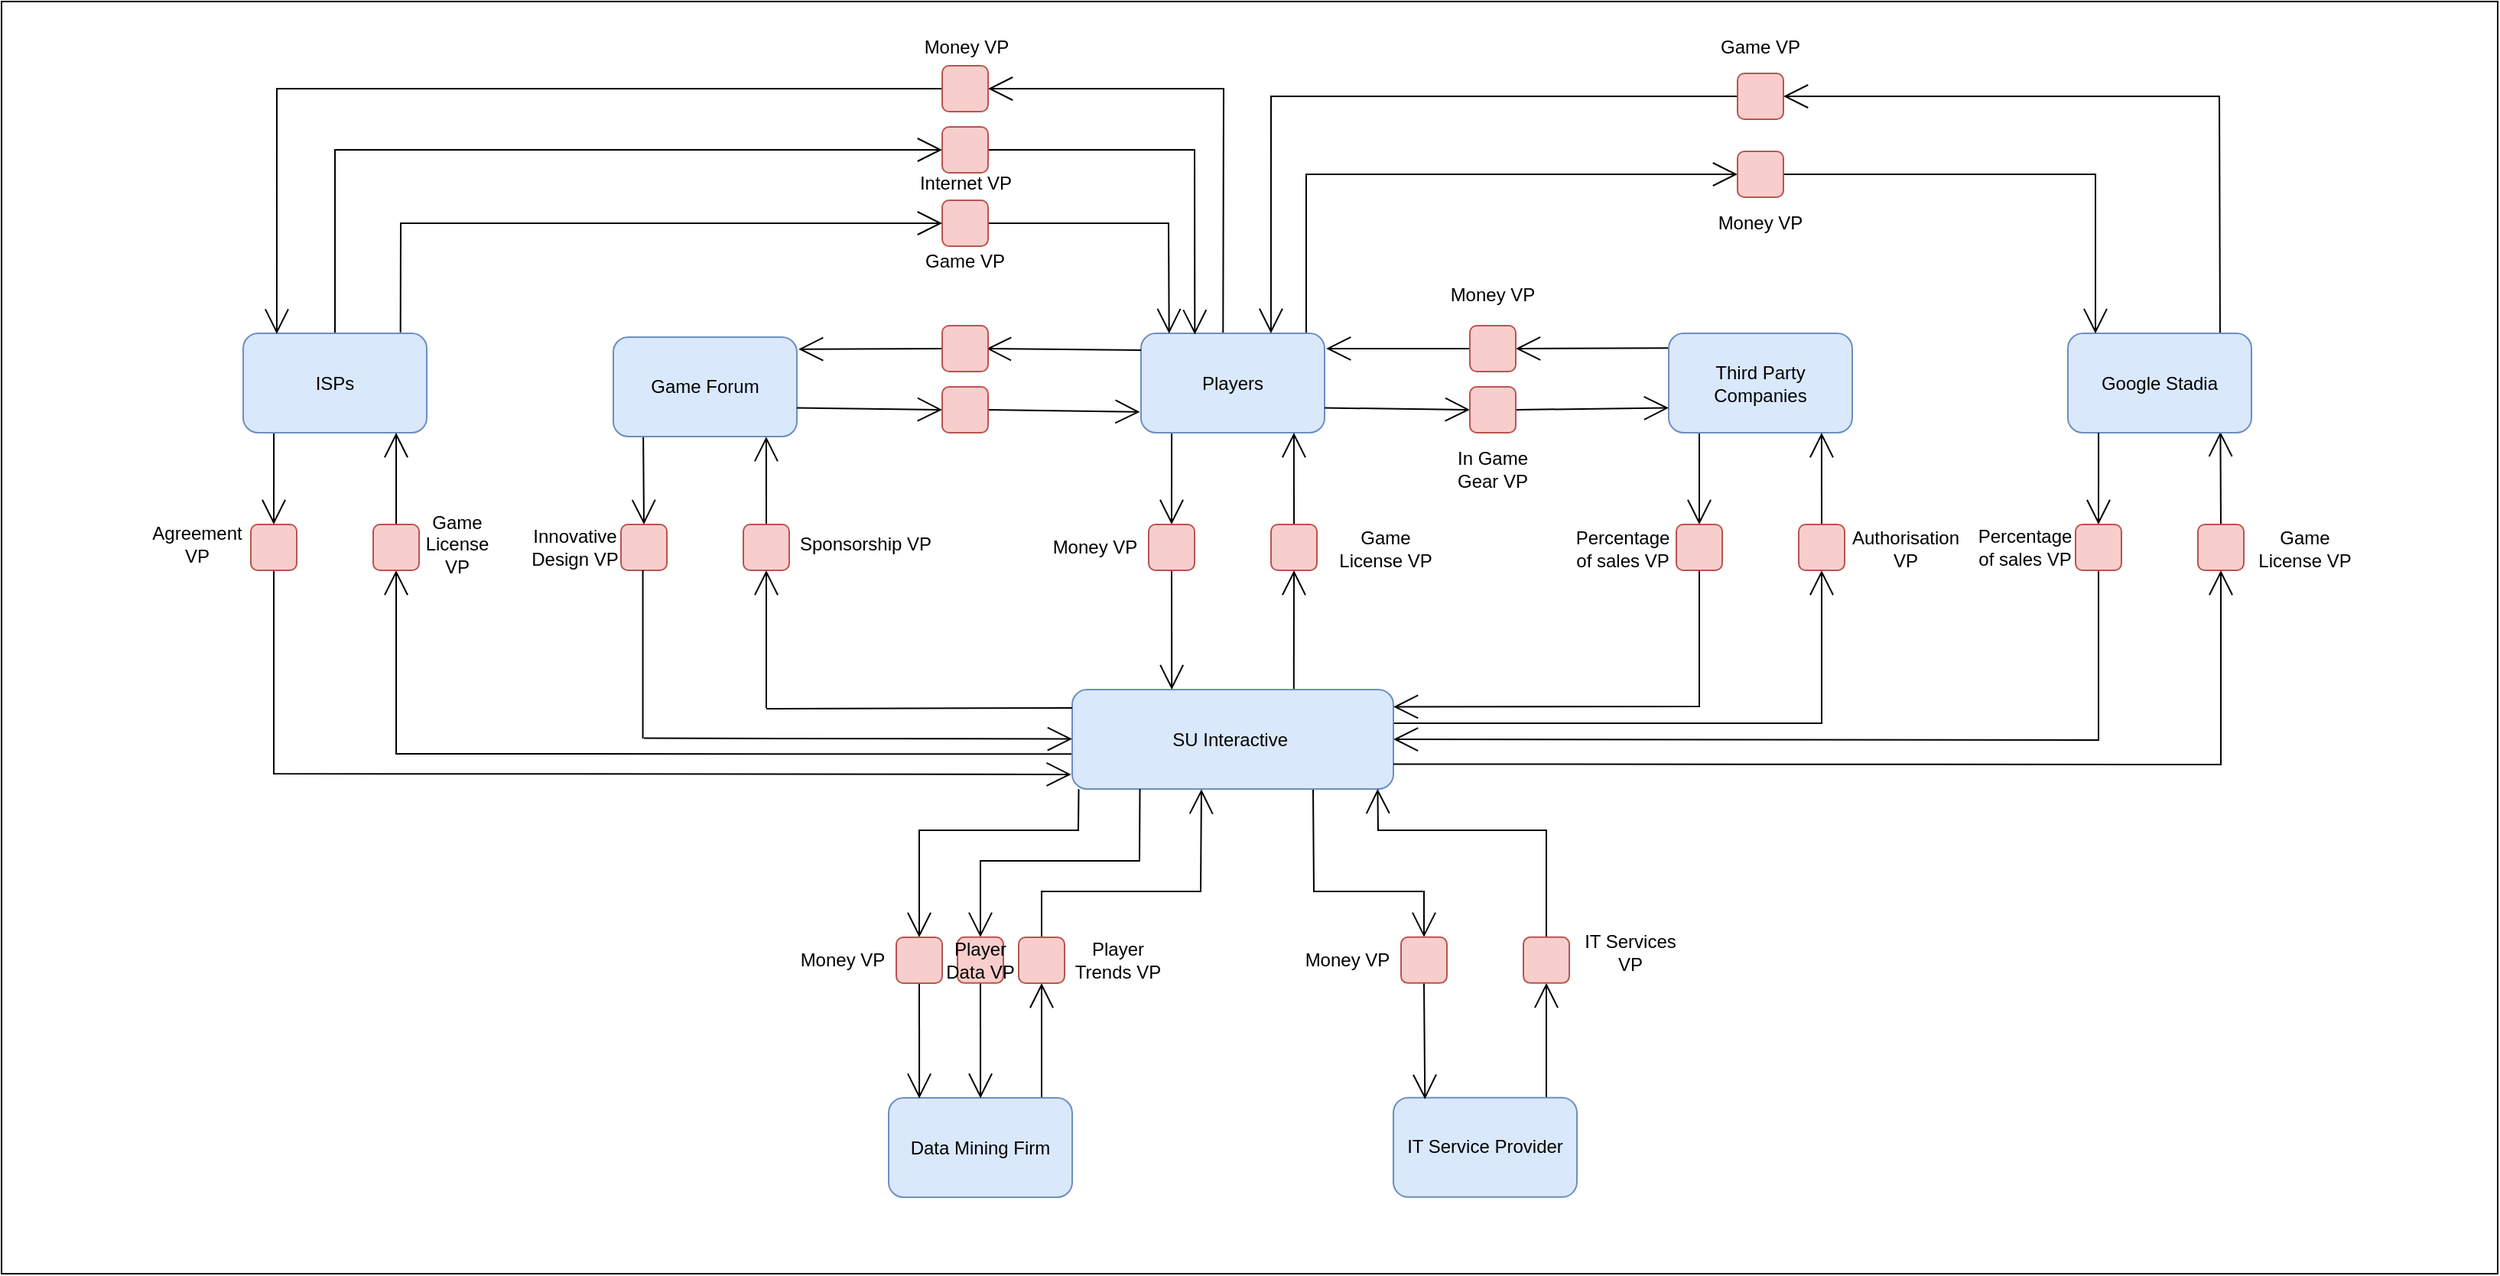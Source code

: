<mxfile version="15.3.5" type="github">
  <diagram id="YZgY8PRbevDKH5y3TZCo" name="Page-1">
    <mxGraphModel dx="3224" dy="1101" grid="1" gridSize="10" guides="1" tooltips="1" connect="1" arrows="1" fold="1" page="1" pageScale="1" pageWidth="850" pageHeight="1100" math="0" shadow="0">
      <root>
        <mxCell id="0" />
        <mxCell id="1" parent="0" />
        <mxCell id="_d9_GQ4u8QB0am2_EuMo-137" value="" style="rounded=0;whiteSpace=wrap;html=1;hachureGap=4;pointerEvents=0;" vertex="1" parent="1">
          <mxGeometry x="-380" y="48" width="1632" height="832" as="geometry" />
        </mxCell>
        <mxCell id="_d9_GQ4u8QB0am2_EuMo-89" style="edgeStyle=none;rounded=0;jumpSize=1;orthogonalLoop=1;jettySize=auto;html=1;entryX=0.5;entryY=1;entryDx=0;entryDy=0;endArrow=open;startSize=14;endSize=14;sourcePerimeterSpacing=8;targetPerimeterSpacing=8;" edge="1" parent="1" target="WiA4mhiuNk-QAXQjQzbL-15">
          <mxGeometry relative="1" as="geometry">
            <mxPoint x="630" y="764.93" as="sourcePoint" />
          </mxGeometry>
        </mxCell>
        <mxCell id="WiA4mhiuNk-QAXQjQzbL-6" value="IT Service Provider" style="rounded=1;whiteSpace=wrap;html=1;hachureGap=4;pointerEvents=0;fillColor=#dae8fc;strokeColor=#6c8ebf;" parent="1" vertex="1">
          <mxGeometry x="530" y="764.93" width="120" height="65" as="geometry" />
        </mxCell>
        <mxCell id="WiA4mhiuNk-QAXQjQzbL-7" style="edgeStyle=none;curved=1;rounded=0;orthogonalLoop=1;jettySize=auto;html=1;endArrow=open;startSize=14;endSize=14;sourcePerimeterSpacing=8;targetPerimeterSpacing=8;exitX=0.69;exitY=0;exitDx=0;exitDy=0;exitPerimeter=0;entryX=0.5;entryY=1;entryDx=0;entryDy=0;" parent="1" source="WiA4mhiuNk-QAXQjQzbL-1" target="WiA4mhiuNk-QAXQjQzbL-8" edge="1">
          <mxGeometry relative="1" as="geometry">
            <mxPoint x="440" y="470" as="targetPoint" />
            <mxPoint x="480" y="492" as="sourcePoint" />
            <Array as="points" />
          </mxGeometry>
        </mxCell>
        <mxCell id="_d9_GQ4u8QB0am2_EuMo-30" value="" style="edgeStyle=none;rounded=0;jumpSize=1;orthogonalLoop=1;jettySize=auto;html=1;endArrow=open;startSize=14;endSize=14;sourcePerimeterSpacing=8;targetPerimeterSpacing=8;exitX=0.306;exitY=1.001;exitDx=0;exitDy=0;exitPerimeter=0;entryX=0.5;entryY=0;entryDx=0;entryDy=0;" edge="1" parent="1" target="WiA4mhiuNk-QAXQjQzbL-18">
          <mxGeometry relative="1" as="geometry">
            <mxPoint x="324.26" y="563.065" as="sourcePoint" />
            <Array as="points">
              <mxPoint x="324" y="590" />
              <mxPoint x="220" y="590" />
            </Array>
          </mxGeometry>
        </mxCell>
        <mxCell id="_d9_GQ4u8QB0am2_EuMo-84" style="edgeStyle=none;rounded=0;jumpSize=1;orthogonalLoop=1;jettySize=auto;html=1;exitX=1.002;exitY=0.338;exitDx=0;exitDy=0;entryX=0.5;entryY=1;entryDx=0;entryDy=0;endArrow=open;startSize=14;endSize=14;sourcePerimeterSpacing=8;targetPerimeterSpacing=8;exitPerimeter=0;" edge="1" parent="1" source="WiA4mhiuNk-QAXQjQzbL-1" target="LYS-56mlYmuFWo8kIEcu-3">
          <mxGeometry relative="1" as="geometry">
            <Array as="points">
              <mxPoint x="810" y="520" />
            </Array>
          </mxGeometry>
        </mxCell>
        <mxCell id="_d9_GQ4u8QB0am2_EuMo-101" style="edgeStyle=none;rounded=0;jumpSize=1;orthogonalLoop=1;jettySize=auto;html=1;exitX=-0.002;exitY=0.648;exitDx=0;exitDy=0;entryX=0.5;entryY=1;entryDx=0;entryDy=0;endArrow=open;startSize=14;endSize=14;sourcePerimeterSpacing=8;targetPerimeterSpacing=8;exitPerimeter=0;" edge="1" parent="1" source="WiA4mhiuNk-QAXQjQzbL-1" target="LYS-56mlYmuFWo8kIEcu-1">
          <mxGeometry relative="1" as="geometry">
            <Array as="points">
              <mxPoint x="-122" y="540" />
            </Array>
          </mxGeometry>
        </mxCell>
        <mxCell id="_d9_GQ4u8QB0am2_EuMo-110" style="edgeStyle=none;rounded=0;jumpSize=1;orthogonalLoop=1;jettySize=auto;html=1;exitX=0.75;exitY=1;exitDx=0;exitDy=0;entryX=0.5;entryY=0;entryDx=0;entryDy=0;endArrow=open;startSize=14;endSize=14;sourcePerimeterSpacing=8;targetPerimeterSpacing=8;" edge="1" parent="1" source="WiA4mhiuNk-QAXQjQzbL-1" target="WiA4mhiuNk-QAXQjQzbL-16">
          <mxGeometry relative="1" as="geometry">
            <Array as="points">
              <mxPoint x="478" y="630" />
              <mxPoint x="550" y="630" />
            </Array>
          </mxGeometry>
        </mxCell>
        <mxCell id="_d9_GQ4u8QB0am2_EuMo-116" style="edgeStyle=none;rounded=0;jumpSize=1;orthogonalLoop=1;jettySize=auto;html=1;exitX=0.5;exitY=1;exitDx=0;exitDy=0;entryX=1;entryY=0.5;entryDx=0;entryDy=0;endArrow=open;startSize=14;endSize=14;sourcePerimeterSpacing=8;targetPerimeterSpacing=8;" edge="1" parent="1" source="_d9_GQ4u8QB0am2_EuMo-113" target="WiA4mhiuNk-QAXQjQzbL-1">
          <mxGeometry relative="1" as="geometry">
            <Array as="points">
              <mxPoint x="991" y="531" />
            </Array>
          </mxGeometry>
        </mxCell>
        <mxCell id="WiA4mhiuNk-QAXQjQzbL-1" value="SU Interactive&amp;nbsp;" style="rounded=1;whiteSpace=wrap;html=1;hachureGap=4;pointerEvents=0;fillColor=#dae8fc;strokeColor=#6c8ebf;" parent="1" vertex="1">
          <mxGeometry x="320" y="498" width="210" height="65" as="geometry" />
        </mxCell>
        <mxCell id="WiA4mhiuNk-QAXQjQzbL-13" value="" style="edgeStyle=none;curved=1;rounded=0;orthogonalLoop=1;jettySize=auto;html=1;endArrow=open;startSize=14;endSize=14;sourcePerimeterSpacing=8;targetPerimeterSpacing=8;entryX=0.5;entryY=0;entryDx=0;entryDy=0;exitX=0.167;exitY=1;exitDx=0;exitDy=0;exitPerimeter=0;" parent="1" source="WiA4mhiuNk-QAXQjQzbL-2" target="WiA4mhiuNk-QAXQjQzbL-9" edge="1">
          <mxGeometry relative="1" as="geometry" />
        </mxCell>
        <mxCell id="_d9_GQ4u8QB0am2_EuMo-69" style="edgeStyle=none;rounded=0;jumpSize=1;orthogonalLoop=1;jettySize=auto;html=1;exitX=0.447;exitY=0;exitDx=0;exitDy=0;entryX=1;entryY=0.5;entryDx=0;entryDy=0;endArrow=open;startSize=14;endSize=14;sourcePerimeterSpacing=8;targetPerimeterSpacing=8;exitPerimeter=0;" edge="1" parent="1" source="WiA4mhiuNk-QAXQjQzbL-2" target="_d9_GQ4u8QB0am2_EuMo-62">
          <mxGeometry relative="1" as="geometry">
            <Array as="points">
              <mxPoint x="419" y="105" />
            </Array>
          </mxGeometry>
        </mxCell>
        <mxCell id="_d9_GQ4u8QB0am2_EuMo-78" style="edgeStyle=none;rounded=0;jumpSize=1;orthogonalLoop=1;jettySize=auto;html=1;exitX=0;exitY=0.5;exitDx=0;exitDy=0;entryX=1.009;entryY=0.153;entryDx=0;entryDy=0;endArrow=open;startSize=14;endSize=14;sourcePerimeterSpacing=8;targetPerimeterSpacing=8;entryPerimeter=0;" edge="1" parent="1" source="_d9_GQ4u8QB0am2_EuMo-16" target="WiA4mhiuNk-QAXQjQzbL-2">
          <mxGeometry relative="1" as="geometry" />
        </mxCell>
        <mxCell id="_d9_GQ4u8QB0am2_EuMo-124" style="edgeStyle=none;rounded=0;jumpSize=1;orthogonalLoop=1;jettySize=auto;html=1;exitX=0.9;exitY=0;exitDx=0;exitDy=0;entryX=0;entryY=0.5;entryDx=0;entryDy=0;endArrow=open;startSize=14;endSize=14;sourcePerimeterSpacing=8;targetPerimeterSpacing=8;exitPerimeter=0;" edge="1" parent="1" source="WiA4mhiuNk-QAXQjQzbL-2" target="_d9_GQ4u8QB0am2_EuMo-118">
          <mxGeometry relative="1" as="geometry">
            <Array as="points">
              <mxPoint x="473" y="161" />
            </Array>
          </mxGeometry>
        </mxCell>
        <mxCell id="WiA4mhiuNk-QAXQjQzbL-2" value="Players" style="rounded=1;whiteSpace=wrap;html=1;hachureGap=4;pointerEvents=0;fillColor=#dae8fc;strokeColor=#6c8ebf;" parent="1" vertex="1">
          <mxGeometry x="365" y="265" width="120" height="65" as="geometry" />
        </mxCell>
        <mxCell id="_d9_GQ4u8QB0am2_EuMo-56" value="" style="edgeStyle=none;rounded=0;jumpSize=1;orthogonalLoop=1;jettySize=auto;html=1;endArrow=open;startSize=14;endSize=14;sourcePerimeterSpacing=8;targetPerimeterSpacing=8;exitX=0.167;exitY=0.997;exitDx=0;exitDy=0;entryX=0.5;entryY=0;entryDx=0;entryDy=0;exitPerimeter=0;" edge="1" parent="1" source="WiA4mhiuNk-QAXQjQzbL-3" target="LYS-56mlYmuFWo8kIEcu-2">
          <mxGeometry relative="1" as="geometry" />
        </mxCell>
        <mxCell id="_d9_GQ4u8QB0am2_EuMo-64" style="edgeStyle=none;rounded=0;jumpSize=1;orthogonalLoop=1;jettySize=auto;html=1;exitX=0.5;exitY=0;exitDx=0;exitDy=0;entryX=0;entryY=0.5;entryDx=0;entryDy=0;endArrow=open;startSize=14;endSize=14;sourcePerimeterSpacing=8;targetPerimeterSpacing=8;" edge="1" parent="1" source="WiA4mhiuNk-QAXQjQzbL-3" target="_d9_GQ4u8QB0am2_EuMo-61">
          <mxGeometry relative="1" as="geometry">
            <Array as="points">
              <mxPoint x="-162" y="145" />
            </Array>
          </mxGeometry>
        </mxCell>
        <mxCell id="WiA4mhiuNk-QAXQjQzbL-3" value="ISPs" style="rounded=1;whiteSpace=wrap;html=1;hachureGap=4;pointerEvents=0;fillColor=#dae8fc;strokeColor=#6c8ebf;" parent="1" vertex="1">
          <mxGeometry x="-222" y="265" width="120" height="65" as="geometry" />
        </mxCell>
        <mxCell id="_d9_GQ4u8QB0am2_EuMo-81" style="edgeStyle=none;rounded=0;jumpSize=1;orthogonalLoop=1;jettySize=auto;html=1;exitX=0.014;exitY=0.149;exitDx=0;exitDy=0;entryX=1;entryY=0.5;entryDx=0;entryDy=0;endArrow=open;startSize=14;endSize=14;sourcePerimeterSpacing=8;targetPerimeterSpacing=8;exitPerimeter=0;" edge="1" parent="1" source="WiA4mhiuNk-QAXQjQzbL-4" target="_d9_GQ4u8QB0am2_EuMo-16">
          <mxGeometry relative="1" as="geometry" />
        </mxCell>
        <mxCell id="_d9_GQ4u8QB0am2_EuMo-82" style="edgeStyle=none;rounded=0;jumpSize=1;orthogonalLoop=1;jettySize=auto;html=1;entryX=0.5;entryY=0;entryDx=0;entryDy=0;endArrow=open;startSize=14;endSize=14;sourcePerimeterSpacing=8;targetPerimeterSpacing=8;" edge="1" parent="1" target="LYS-56mlYmuFWo8kIEcu-4">
          <mxGeometry relative="1" as="geometry">
            <mxPoint x="730" y="330" as="sourcePoint" />
          </mxGeometry>
        </mxCell>
        <mxCell id="WiA4mhiuNk-QAXQjQzbL-4" value="Third Party Companies" style="rounded=1;whiteSpace=wrap;html=1;hachureGap=4;pointerEvents=0;fillColor=#dae8fc;strokeColor=#6c8ebf;" parent="1" vertex="1">
          <mxGeometry x="710" y="265" width="120" height="65" as="geometry" />
        </mxCell>
        <mxCell id="_d9_GQ4u8QB0am2_EuMo-31" value="" style="edgeStyle=none;rounded=0;jumpSize=1;orthogonalLoop=1;jettySize=auto;html=1;endArrow=open;startSize=14;endSize=14;sourcePerimeterSpacing=8;targetPerimeterSpacing=8;entryX=0.5;entryY=1;entryDx=0;entryDy=0;" edge="1" parent="1" target="WiA4mhiuNk-QAXQjQzbL-17">
          <mxGeometry relative="1" as="geometry">
            <mxPoint x="300" y="765" as="sourcePoint" />
          </mxGeometry>
        </mxCell>
        <mxCell id="WiA4mhiuNk-QAXQjQzbL-5" value="Data Mining Firm" style="rounded=1;whiteSpace=wrap;html=1;hachureGap=4;pointerEvents=0;fillColor=#dae8fc;strokeColor=#6c8ebf;" parent="1" vertex="1">
          <mxGeometry x="200" y="765" width="120" height="65" as="geometry" />
        </mxCell>
        <mxCell id="WiA4mhiuNk-QAXQjQzbL-12" value="" style="edgeStyle=none;curved=1;rounded=0;orthogonalLoop=1;jettySize=auto;html=1;endArrow=open;startSize=14;endSize=14;sourcePerimeterSpacing=8;targetPerimeterSpacing=8;exitX=0.5;exitY=0;exitDx=0;exitDy=0;entryX=0.833;entryY=1;entryDx=0;entryDy=0;entryPerimeter=0;" parent="1" source="WiA4mhiuNk-QAXQjQzbL-8" target="WiA4mhiuNk-QAXQjQzbL-2" edge="1">
          <mxGeometry relative="1" as="geometry">
            <mxPoint x="490" y="370" as="targetPoint" />
          </mxGeometry>
        </mxCell>
        <mxCell id="WiA4mhiuNk-QAXQjQzbL-8" value="" style="rounded=1;whiteSpace=wrap;html=1;hachureGap=4;pointerEvents=0;fillColor=#f8cecc;strokeColor=#b85450;" parent="1" vertex="1">
          <mxGeometry x="450" y="390" width="30" height="30" as="geometry" />
        </mxCell>
        <mxCell id="WiA4mhiuNk-QAXQjQzbL-14" value="" style="edgeStyle=none;curved=1;rounded=0;orthogonalLoop=1;jettySize=auto;html=1;endArrow=open;startSize=14;endSize=14;sourcePerimeterSpacing=8;targetPerimeterSpacing=8;exitX=0.5;exitY=1;exitDx=0;exitDy=0;entryX=0.31;entryY=0;entryDx=0;entryDy=0;entryPerimeter=0;" parent="1" source="WiA4mhiuNk-QAXQjQzbL-9" target="WiA4mhiuNk-QAXQjQzbL-1" edge="1">
          <mxGeometry relative="1" as="geometry" />
        </mxCell>
        <mxCell id="WiA4mhiuNk-QAXQjQzbL-9" value="" style="rounded=1;whiteSpace=wrap;html=1;hachureGap=4;pointerEvents=0;fillColor=#f8cecc;strokeColor=#b85450;" parent="1" vertex="1">
          <mxGeometry x="370" y="390" width="30" height="30" as="geometry" />
        </mxCell>
        <mxCell id="_d9_GQ4u8QB0am2_EuMo-111" style="edgeStyle=none;rounded=0;jumpSize=1;orthogonalLoop=1;jettySize=auto;html=1;exitX=0.5;exitY=0;exitDx=0;exitDy=0;endArrow=open;startSize=14;endSize=14;sourcePerimeterSpacing=8;targetPerimeterSpacing=8;entryX=0.951;entryY=0.998;entryDx=0;entryDy=0;entryPerimeter=0;" edge="1" parent="1" source="WiA4mhiuNk-QAXQjQzbL-15" target="WiA4mhiuNk-QAXQjQzbL-1">
          <mxGeometry relative="1" as="geometry">
            <mxPoint x="520" y="560" as="targetPoint" />
            <Array as="points">
              <mxPoint x="630" y="590" />
              <mxPoint x="520" y="590" />
            </Array>
          </mxGeometry>
        </mxCell>
        <mxCell id="WiA4mhiuNk-QAXQjQzbL-15" value="" style="rounded=1;whiteSpace=wrap;html=1;hachureGap=4;pointerEvents=0;fillColor=#f8cecc;strokeColor=#b85450;" parent="1" vertex="1">
          <mxGeometry x="615" y="659.93" width="30" height="30" as="geometry" />
        </mxCell>
        <mxCell id="_d9_GQ4u8QB0am2_EuMo-88" style="edgeStyle=none;rounded=0;jumpSize=1;orthogonalLoop=1;jettySize=auto;html=1;exitX=0.5;exitY=1;exitDx=0;exitDy=0;entryX=0.172;entryY=0.015;entryDx=0;entryDy=0;entryPerimeter=0;endArrow=open;startSize=14;endSize=14;sourcePerimeterSpacing=8;targetPerimeterSpacing=8;" edge="1" parent="1" source="WiA4mhiuNk-QAXQjQzbL-16" target="WiA4mhiuNk-QAXQjQzbL-6">
          <mxGeometry relative="1" as="geometry" />
        </mxCell>
        <mxCell id="WiA4mhiuNk-QAXQjQzbL-16" value="" style="rounded=1;whiteSpace=wrap;html=1;hachureGap=4;pointerEvents=0;fillColor=#f8cecc;strokeColor=#b85450;" parent="1" vertex="1">
          <mxGeometry x="535" y="659.93" width="30" height="30" as="geometry" />
        </mxCell>
        <mxCell id="_d9_GQ4u8QB0am2_EuMo-32" value="" style="edgeStyle=none;rounded=0;jumpSize=1;orthogonalLoop=1;jettySize=auto;html=1;endArrow=open;startSize=14;endSize=14;sourcePerimeterSpacing=8;targetPerimeterSpacing=8;exitX=0.5;exitY=0;exitDx=0;exitDy=0;entryX=0.688;entryY=1.002;entryDx=0;entryDy=0;entryPerimeter=0;" edge="1" parent="1" source="WiA4mhiuNk-QAXQjQzbL-17">
          <mxGeometry relative="1" as="geometry">
            <mxPoint x="404.48" y="563.13" as="targetPoint" />
            <Array as="points">
              <mxPoint x="300" y="630" />
              <mxPoint x="404" y="630" />
            </Array>
          </mxGeometry>
        </mxCell>
        <mxCell id="WiA4mhiuNk-QAXQjQzbL-17" value="" style="rounded=1;whiteSpace=wrap;html=1;hachureGap=4;pointerEvents=0;fillColor=#f8cecc;strokeColor=#b85450;" parent="1" vertex="1">
          <mxGeometry x="285" y="660" width="30" height="30" as="geometry" />
        </mxCell>
        <mxCell id="_d9_GQ4u8QB0am2_EuMo-29" value="" style="edgeStyle=none;rounded=0;jumpSize=1;orthogonalLoop=1;jettySize=auto;html=1;endArrow=open;startSize=14;endSize=14;sourcePerimeterSpacing=8;targetPerimeterSpacing=8;exitX=0.5;exitY=1;exitDx=0;exitDy=0;entryX=0.167;entryY=0.005;entryDx=0;entryDy=0;entryPerimeter=0;" edge="1" parent="1" source="WiA4mhiuNk-QAXQjQzbL-18" target="WiA4mhiuNk-QAXQjQzbL-5">
          <mxGeometry relative="1" as="geometry">
            <mxPoint x="220" y="760" as="targetPoint" />
          </mxGeometry>
        </mxCell>
        <mxCell id="WiA4mhiuNk-QAXQjQzbL-18" value="" style="rounded=1;whiteSpace=wrap;html=1;hachureGap=4;pointerEvents=0;fillColor=#f8cecc;strokeColor=#b85450;" parent="1" vertex="1">
          <mxGeometry x="205" y="660" width="30" height="30" as="geometry" />
        </mxCell>
        <mxCell id="_d9_GQ4u8QB0am2_EuMo-55" value="" style="edgeStyle=none;rounded=0;jumpSize=1;orthogonalLoop=1;jettySize=auto;html=1;endArrow=open;startSize=14;endSize=14;sourcePerimeterSpacing=8;targetPerimeterSpacing=8;exitX=0.5;exitY=0;exitDx=0;exitDy=0;" edge="1" parent="1" source="LYS-56mlYmuFWo8kIEcu-1">
          <mxGeometry relative="1" as="geometry">
            <mxPoint x="-122" y="330" as="targetPoint" />
          </mxGeometry>
        </mxCell>
        <mxCell id="LYS-56mlYmuFWo8kIEcu-1" value="" style="rounded=1;whiteSpace=wrap;html=1;hachureGap=4;pointerEvents=0;fillColor=#f8cecc;strokeColor=#b85450;" parent="1" vertex="1">
          <mxGeometry x="-137" y="390" width="30" height="30" as="geometry" />
        </mxCell>
        <mxCell id="_d9_GQ4u8QB0am2_EuMo-102" style="edgeStyle=none;rounded=0;jumpSize=1;orthogonalLoop=1;jettySize=auto;html=1;exitX=0.5;exitY=1;exitDx=0;exitDy=0;entryX=-0.003;entryY=0.853;entryDx=0;entryDy=0;endArrow=open;startSize=14;endSize=14;sourcePerimeterSpacing=8;targetPerimeterSpacing=8;entryPerimeter=0;" edge="1" parent="1" source="LYS-56mlYmuFWo8kIEcu-2" target="WiA4mhiuNk-QAXQjQzbL-1">
          <mxGeometry relative="1" as="geometry">
            <Array as="points">
              <mxPoint x="-202" y="553" />
            </Array>
          </mxGeometry>
        </mxCell>
        <mxCell id="LYS-56mlYmuFWo8kIEcu-2" value="" style="rounded=1;whiteSpace=wrap;html=1;hachureGap=4;pointerEvents=0;fillColor=#f8cecc;strokeColor=#b85450;" parent="1" vertex="1">
          <mxGeometry x="-217" y="390" width="30" height="30" as="geometry" />
        </mxCell>
        <mxCell id="_d9_GQ4u8QB0am2_EuMo-85" style="edgeStyle=none;rounded=0;jumpSize=1;orthogonalLoop=1;jettySize=auto;html=1;exitX=0.5;exitY=0;exitDx=0;exitDy=0;entryX=0.833;entryY=1;entryDx=0;entryDy=0;entryPerimeter=0;endArrow=open;startSize=14;endSize=14;sourcePerimeterSpacing=8;targetPerimeterSpacing=8;" edge="1" parent="1" source="LYS-56mlYmuFWo8kIEcu-3" target="WiA4mhiuNk-QAXQjQzbL-4">
          <mxGeometry relative="1" as="geometry" />
        </mxCell>
        <mxCell id="LYS-56mlYmuFWo8kIEcu-3" value="" style="rounded=1;whiteSpace=wrap;html=1;hachureGap=4;pointerEvents=0;fillColor=#f8cecc;strokeColor=#b85450;" parent="1" vertex="1">
          <mxGeometry x="795" y="390" width="30" height="30" as="geometry" />
        </mxCell>
        <mxCell id="_d9_GQ4u8QB0am2_EuMo-83" style="edgeStyle=none;rounded=0;jumpSize=1;orthogonalLoop=1;jettySize=auto;html=1;exitX=0.5;exitY=1;exitDx=0;exitDy=0;entryX=1;entryY=0.25;entryDx=0;entryDy=0;endArrow=open;startSize=14;endSize=14;sourcePerimeterSpacing=8;targetPerimeterSpacing=8;" edge="1" parent="1">
          <mxGeometry relative="1" as="geometry">
            <mxPoint x="730" y="415" as="sourcePoint" />
            <mxPoint x="530" y="509.25" as="targetPoint" />
            <Array as="points">
              <mxPoint x="730" y="509" />
            </Array>
          </mxGeometry>
        </mxCell>
        <mxCell id="LYS-56mlYmuFWo8kIEcu-4" value="" style="rounded=1;whiteSpace=wrap;html=1;hachureGap=4;pointerEvents=0;fillColor=#f8cecc;strokeColor=#b85450;" parent="1" vertex="1">
          <mxGeometry x="715" y="390" width="30" height="30" as="geometry" />
        </mxCell>
        <mxCell id="_d9_GQ4u8QB0am2_EuMo-39" value="" style="edgeStyle=none;rounded=0;jumpSize=1;orthogonalLoop=1;jettySize=auto;html=1;endArrow=open;startSize=14;endSize=14;sourcePerimeterSpacing=8;targetPerimeterSpacing=8;entryX=0.5;entryY=0;entryDx=0;entryDy=0;exitX=0.163;exitY=0.991;exitDx=0;exitDy=0;exitPerimeter=0;" edge="1" parent="1" source="LYS-56mlYmuFWo8kIEcu-24" target="LYS-56mlYmuFWo8kIEcu-26">
          <mxGeometry relative="1" as="geometry" />
        </mxCell>
        <mxCell id="LYS-56mlYmuFWo8kIEcu-24" value="Game Forum" style="rounded=1;whiteSpace=wrap;html=1;hachureGap=4;pointerEvents=0;fillColor=#dae8fc;strokeColor=#6c8ebf;" parent="1" vertex="1">
          <mxGeometry x="20" y="267.5" width="120" height="65" as="geometry" />
        </mxCell>
        <mxCell id="_d9_GQ4u8QB0am2_EuMo-40" value="" style="edgeStyle=none;rounded=0;jumpSize=1;orthogonalLoop=1;jettySize=auto;html=1;endArrow=open;startSize=14;endSize=14;sourcePerimeterSpacing=8;targetPerimeterSpacing=8;exitX=0.5;exitY=0;exitDx=0;exitDy=0;entryX=0.833;entryY=1.001;entryDx=0;entryDy=0;entryPerimeter=0;" edge="1" parent="1" source="LYS-56mlYmuFWo8kIEcu-25" target="LYS-56mlYmuFWo8kIEcu-24">
          <mxGeometry relative="1" as="geometry" />
        </mxCell>
        <mxCell id="LYS-56mlYmuFWo8kIEcu-25" value="" style="rounded=1;whiteSpace=wrap;html=1;hachureGap=4;pointerEvents=0;fillColor=#f8cecc;strokeColor=#b85450;" parent="1" vertex="1">
          <mxGeometry x="105" y="390" width="30" height="30" as="geometry" />
        </mxCell>
        <mxCell id="LYS-56mlYmuFWo8kIEcu-26" value="" style="rounded=1;whiteSpace=wrap;html=1;hachureGap=4;pointerEvents=0;fillColor=#f8cecc;strokeColor=#b85450;" parent="1" vertex="1">
          <mxGeometry x="25" y="390" width="30" height="30" as="geometry" />
        </mxCell>
        <mxCell id="_d9_GQ4u8QB0am2_EuMo-79" style="edgeStyle=none;rounded=0;jumpSize=1;orthogonalLoop=1;jettySize=auto;html=1;exitX=1;exitY=0.75;exitDx=0;exitDy=0;entryX=0;entryY=0.5;entryDx=0;entryDy=0;endArrow=open;startSize=14;endSize=14;sourcePerimeterSpacing=8;targetPerimeterSpacing=8;" edge="1" parent="1" source="WiA4mhiuNk-QAXQjQzbL-2" target="_d9_GQ4u8QB0am2_EuMo-15">
          <mxGeometry relative="1" as="geometry" />
        </mxCell>
        <mxCell id="_d9_GQ4u8QB0am2_EuMo-80" style="edgeStyle=none;rounded=0;jumpSize=1;orthogonalLoop=1;jettySize=auto;html=1;exitX=1;exitY=0.5;exitDx=0;exitDy=0;entryX=0;entryY=0.75;entryDx=0;entryDy=0;endArrow=open;startSize=14;endSize=14;sourcePerimeterSpacing=8;targetPerimeterSpacing=8;" edge="1" parent="1" source="_d9_GQ4u8QB0am2_EuMo-15" target="WiA4mhiuNk-QAXQjQzbL-4">
          <mxGeometry relative="1" as="geometry" />
        </mxCell>
        <mxCell id="_d9_GQ4u8QB0am2_EuMo-15" value="" style="rounded=1;whiteSpace=wrap;html=1;hachureGap=4;pointerEvents=0;fillColor=#f8cecc;strokeColor=#b85450;" vertex="1" parent="1">
          <mxGeometry x="580" y="300" width="30" height="30" as="geometry" />
        </mxCell>
        <mxCell id="_d9_GQ4u8QB0am2_EuMo-16" value="" style="rounded=1;whiteSpace=wrap;html=1;hachureGap=4;pointerEvents=0;fillColor=#f8cecc;strokeColor=#b85450;" vertex="1" parent="1">
          <mxGeometry x="580" y="260" width="30" height="30" as="geometry" />
        </mxCell>
        <mxCell id="_d9_GQ4u8QB0am2_EuMo-33" value="" style="edgeStyle=none;rounded=0;orthogonalLoop=1;jettySize=auto;html=1;endArrow=open;startSize=14;endSize=14;sourcePerimeterSpacing=8;targetPerimeterSpacing=8;entryX=0;entryY=0.5;entryDx=0;entryDy=0;exitX=0;exitY=0.5;exitDx=0;exitDy=0;" edge="1" parent="1" source="_d9_GQ4u8QB0am2_EuMo-38">
          <mxGeometry relative="1" as="geometry">
            <mxPoint x="141.08" y="275.335" as="targetPoint" />
          </mxGeometry>
        </mxCell>
        <mxCell id="_d9_GQ4u8QB0am2_EuMo-34" value="" style="edgeStyle=none;rounded=0;orthogonalLoop=1;jettySize=auto;html=1;endArrow=open;startSize=14;endSize=14;sourcePerimeterSpacing=8;targetPerimeterSpacing=8;entryX=1;entryY=0.5;entryDx=0;entryDy=0;exitX=1;exitY=0.5;exitDx=0;exitDy=0;" edge="1" parent="1" source="_d9_GQ4u8QB0am2_EuMo-36">
          <mxGeometry relative="1" as="geometry">
            <mxPoint x="364.28" y="316.415" as="targetPoint" />
          </mxGeometry>
        </mxCell>
        <mxCell id="_d9_GQ4u8QB0am2_EuMo-35" value="" style="edgeStyle=none;rounded=0;orthogonalLoop=1;jettySize=auto;html=1;endArrow=open;startSize=14;endSize=14;sourcePerimeterSpacing=8;targetPerimeterSpacing=8;exitX=0;exitY=0.5;exitDx=0;exitDy=0;entryX=0;entryY=0.5;entryDx=0;entryDy=0;" edge="1" parent="1" target="_d9_GQ4u8QB0am2_EuMo-36">
          <mxGeometry relative="1" as="geometry">
            <mxPoint x="140" y="313.75" as="sourcePoint" />
          </mxGeometry>
        </mxCell>
        <mxCell id="_d9_GQ4u8QB0am2_EuMo-36" value="" style="rounded=1;whiteSpace=wrap;html=1;hachureGap=4;pointerEvents=0;fillColor=#f8cecc;strokeColor=#b85450;" vertex="1" parent="1">
          <mxGeometry x="235" y="300" width="30" height="30" as="geometry" />
        </mxCell>
        <mxCell id="_d9_GQ4u8QB0am2_EuMo-37" value="" style="edgeStyle=none;rounded=0;orthogonalLoop=1;jettySize=auto;html=1;endArrow=open;startSize=14;endSize=14;sourcePerimeterSpacing=8;targetPerimeterSpacing=8;exitX=1;exitY=0.5;exitDx=0;exitDy=0;" edge="1" parent="1">
          <mxGeometry relative="1" as="geometry">
            <mxPoint x="365" y="276.0" as="sourcePoint" />
            <mxPoint x="264" y="275" as="targetPoint" />
          </mxGeometry>
        </mxCell>
        <mxCell id="_d9_GQ4u8QB0am2_EuMo-38" value="" style="rounded=1;whiteSpace=wrap;html=1;hachureGap=4;pointerEvents=0;fillColor=#f8cecc;strokeColor=#b85450;" vertex="1" parent="1">
          <mxGeometry x="235" y="260" width="30" height="30" as="geometry" />
        </mxCell>
        <mxCell id="_d9_GQ4u8QB0am2_EuMo-41" value="" style="edgeStyle=none;rounded=0;orthogonalLoop=1;jettySize=auto;html=1;endArrow=open;startSize=14;endSize=14;sourcePerimeterSpacing=8;targetPerimeterSpacing=8;entryX=1;entryY=0.5;entryDx=0;entryDy=0;" edge="1" parent="1">
          <mxGeometry relative="1" as="geometry">
            <mxPoint x="40" y="529.79" as="sourcePoint" />
            <mxPoint x="320" y="530.29" as="targetPoint" />
          </mxGeometry>
        </mxCell>
        <mxCell id="_d9_GQ4u8QB0am2_EuMo-42" value="" style="edgeStyle=none;rounded=0;orthogonalLoop=1;jettySize=auto;html=1;endArrow=open;startSize=14;endSize=14;sourcePerimeterSpacing=8;targetPerimeterSpacing=8;entryX=0.5;entryY=1;entryDx=0;entryDy=0;" edge="1" parent="1">
          <mxGeometry relative="1" as="geometry">
            <mxPoint x="120" y="510.0" as="sourcePoint" />
            <mxPoint x="120" y="420" as="targetPoint" />
          </mxGeometry>
        </mxCell>
        <mxCell id="_d9_GQ4u8QB0am2_EuMo-43" value="" style="endArrow=none;html=1;startSize=14;endSize=14;sourcePerimeterSpacing=8;targetPerimeterSpacing=8;exitX=1;exitY=0.5;exitDx=0;exitDy=0;" edge="1" parent="1">
          <mxGeometry width="50" height="50" relative="1" as="geometry">
            <mxPoint x="320" y="510.0" as="sourcePoint" />
            <mxPoint x="120" y="510.5" as="targetPoint" />
          </mxGeometry>
        </mxCell>
        <mxCell id="_d9_GQ4u8QB0am2_EuMo-44" value="" style="endArrow=none;html=1;startSize=14;endSize=14;sourcePerimeterSpacing=8;targetPerimeterSpacing=8;entryX=0.5;entryY=1;entryDx=0;entryDy=0;" edge="1" parent="1">
          <mxGeometry width="50" height="50" relative="1" as="geometry">
            <mxPoint x="39.29" y="420" as="sourcePoint" />
            <mxPoint x="39.29" y="530" as="targetPoint" />
          </mxGeometry>
        </mxCell>
        <mxCell id="_d9_GQ4u8QB0am2_EuMo-68" style="edgeStyle=none;rounded=0;jumpSize=1;orthogonalLoop=1;jettySize=auto;html=1;exitX=1;exitY=0.5;exitDx=0;exitDy=0;endArrow=open;startSize=14;endSize=14;sourcePerimeterSpacing=8;targetPerimeterSpacing=8;entryX=0.293;entryY=0.012;entryDx=0;entryDy=0;entryPerimeter=0;" edge="1" parent="1" source="_d9_GQ4u8QB0am2_EuMo-61" target="WiA4mhiuNk-QAXQjQzbL-2">
          <mxGeometry relative="1" as="geometry">
            <mxPoint x="390" y="265" as="targetPoint" />
            <Array as="points">
              <mxPoint x="400" y="145" />
            </Array>
          </mxGeometry>
        </mxCell>
        <mxCell id="_d9_GQ4u8QB0am2_EuMo-61" value="" style="rounded=1;whiteSpace=wrap;html=1;hachureGap=4;pointerEvents=0;fillColor=#f8cecc;strokeColor=#b85450;" vertex="1" parent="1">
          <mxGeometry x="235" y="130" width="30" height="30" as="geometry" />
        </mxCell>
        <mxCell id="_d9_GQ4u8QB0am2_EuMo-65" style="edgeStyle=none;rounded=0;jumpSize=1;orthogonalLoop=1;jettySize=auto;html=1;exitX=0;exitY=0.5;exitDx=0;exitDy=0;endArrow=open;startSize=14;endSize=14;sourcePerimeterSpacing=8;targetPerimeterSpacing=8;entryX=0.183;entryY=0.005;entryDx=0;entryDy=0;entryPerimeter=0;" edge="1" parent="1" source="_d9_GQ4u8QB0am2_EuMo-62" target="WiA4mhiuNk-QAXQjQzbL-3">
          <mxGeometry relative="1" as="geometry">
            <mxPoint x="-191" y="260" as="targetPoint" />
            <Array as="points">
              <mxPoint x="-200" y="105" />
            </Array>
          </mxGeometry>
        </mxCell>
        <mxCell id="_d9_GQ4u8QB0am2_EuMo-62" value="" style="rounded=1;whiteSpace=wrap;html=1;hachureGap=4;pointerEvents=0;fillColor=#f8cecc;strokeColor=#b85450;" vertex="1" parent="1">
          <mxGeometry x="235" y="90" width="30" height="30" as="geometry" />
        </mxCell>
        <mxCell id="_d9_GQ4u8QB0am2_EuMo-70" value="Game License VP" style="text;html=1;strokeColor=none;fillColor=none;align=center;verticalAlign=middle;whiteSpace=wrap;rounded=0;hachureGap=4;pointerEvents=0;" vertex="1" parent="1">
          <mxGeometry x="-102" y="392.5" width="40" height="20" as="geometry" />
        </mxCell>
        <mxCell id="_d9_GQ4u8QB0am2_EuMo-71" value="Agreement VP" style="text;html=1;strokeColor=none;fillColor=none;align=center;verticalAlign=middle;whiteSpace=wrap;rounded=0;hachureGap=4;pointerEvents=0;" vertex="1" parent="1">
          <mxGeometry x="-272" y="392.5" width="40" height="20" as="geometry" />
        </mxCell>
        <mxCell id="_d9_GQ4u8QB0am2_EuMo-72" value="Internet VP" style="text;html=1;strokeColor=none;fillColor=none;align=center;verticalAlign=middle;whiteSpace=wrap;rounded=0;hachureGap=4;pointerEvents=0;" vertex="1" parent="1">
          <mxGeometry x="217.5" y="157" width="65" height="20" as="geometry" />
        </mxCell>
        <mxCell id="_d9_GQ4u8QB0am2_EuMo-73" value="Money VP" style="text;html=1;strokeColor=none;fillColor=none;align=center;verticalAlign=middle;whiteSpace=wrap;rounded=0;hachureGap=4;pointerEvents=0;" vertex="1" parent="1">
          <mxGeometry x="221" y="68" width="60" height="20" as="geometry" />
        </mxCell>
        <mxCell id="_d9_GQ4u8QB0am2_EuMo-74" value="Money VP" style="text;html=1;strokeColor=none;fillColor=none;align=center;verticalAlign=middle;whiteSpace=wrap;rounded=0;hachureGap=4;pointerEvents=0;" vertex="1" parent="1">
          <mxGeometry x="565" y="230" width="60" height="20" as="geometry" />
        </mxCell>
        <mxCell id="_d9_GQ4u8QB0am2_EuMo-75" value="Money VP" style="text;html=1;strokeColor=none;fillColor=none;align=center;verticalAlign=middle;whiteSpace=wrap;rounded=0;hachureGap=4;pointerEvents=0;" vertex="1" parent="1">
          <mxGeometry x="305" y="395" width="60" height="20" as="geometry" />
        </mxCell>
        <mxCell id="_d9_GQ4u8QB0am2_EuMo-76" value="Money VP" style="text;html=1;strokeColor=none;fillColor=none;align=center;verticalAlign=middle;whiteSpace=wrap;rounded=0;hachureGap=4;pointerEvents=0;" vertex="1" parent="1">
          <mxGeometry x="140" y="665" width="60" height="20" as="geometry" />
        </mxCell>
        <mxCell id="_d9_GQ4u8QB0am2_EuMo-94" style="edgeStyle=none;rounded=0;jumpSize=1;orthogonalLoop=1;jettySize=auto;html=1;exitX=1;exitY=0.5;exitDx=0;exitDy=0;endArrow=open;startSize=14;endSize=14;sourcePerimeterSpacing=8;targetPerimeterSpacing=8;entryX=0.153;entryY=0.001;entryDx=0;entryDy=0;entryPerimeter=0;" edge="1" parent="1" source="_d9_GQ4u8QB0am2_EuMo-92" target="WiA4mhiuNk-QAXQjQzbL-2">
          <mxGeometry relative="1" as="geometry">
            <mxPoint x="380" y="265" as="targetPoint" />
            <Array as="points">
              <mxPoint x="383" y="193" />
            </Array>
          </mxGeometry>
        </mxCell>
        <mxCell id="_d9_GQ4u8QB0am2_EuMo-92" value="" style="rounded=1;whiteSpace=wrap;html=1;hachureGap=4;pointerEvents=0;fillColor=#f8cecc;strokeColor=#b85450;" vertex="1" parent="1">
          <mxGeometry x="235" y="178" width="30" height="30" as="geometry" />
        </mxCell>
        <mxCell id="_d9_GQ4u8QB0am2_EuMo-93" style="edgeStyle=none;rounded=0;jumpSize=1;orthogonalLoop=1;jettySize=auto;html=1;entryX=0;entryY=0.5;entryDx=0;entryDy=0;endArrow=open;startSize=14;endSize=14;sourcePerimeterSpacing=8;targetPerimeterSpacing=8;exitX=0.857;exitY=-0.009;exitDx=0;exitDy=0;exitPerimeter=0;" edge="1" parent="1" source="WiA4mhiuNk-QAXQjQzbL-3" target="_d9_GQ4u8QB0am2_EuMo-92">
          <mxGeometry relative="1" as="geometry">
            <mxPoint x="-107" y="240" as="sourcePoint" />
            <mxPoint x="235" y="186" as="targetPoint" />
            <Array as="points">
              <mxPoint x="-119" y="193" />
            </Array>
          </mxGeometry>
        </mxCell>
        <mxCell id="_d9_GQ4u8QB0am2_EuMo-95" value="Game VP" style="text;html=1;strokeColor=none;fillColor=none;align=center;verticalAlign=middle;whiteSpace=wrap;rounded=0;hachureGap=4;pointerEvents=0;" vertex="1" parent="1">
          <mxGeometry x="220" y="208" width="60" height="20" as="geometry" />
        </mxCell>
        <mxCell id="_d9_GQ4u8QB0am2_EuMo-96" value="" style="edgeStyle=none;rounded=0;jumpSize=1;orthogonalLoop=1;jettySize=auto;html=1;endArrow=open;startSize=14;endSize=14;sourcePerimeterSpacing=8;targetPerimeterSpacing=8;exitX=0.306;exitY=1.001;exitDx=0;exitDy=0;exitPerimeter=0;entryX=0.5;entryY=0;entryDx=0;entryDy=0;" edge="1" target="_d9_GQ4u8QB0am2_EuMo-98" parent="1">
          <mxGeometry relative="1" as="geometry">
            <mxPoint x="364.26" y="562.995" as="sourcePoint" />
            <Array as="points">
              <mxPoint x="364" y="610" />
              <mxPoint x="260" y="610" />
            </Array>
          </mxGeometry>
        </mxCell>
        <mxCell id="_d9_GQ4u8QB0am2_EuMo-97" value="" style="edgeStyle=none;rounded=0;jumpSize=1;orthogonalLoop=1;jettySize=auto;html=1;endArrow=open;startSize=14;endSize=14;sourcePerimeterSpacing=8;targetPerimeterSpacing=8;exitX=0.5;exitY=1;exitDx=0;exitDy=0;entryX=0.167;entryY=0.005;entryDx=0;entryDy=0;entryPerimeter=0;" edge="1" source="_d9_GQ4u8QB0am2_EuMo-98" parent="1">
          <mxGeometry relative="1" as="geometry">
            <mxPoint x="260.04" y="765.255" as="targetPoint" />
          </mxGeometry>
        </mxCell>
        <mxCell id="_d9_GQ4u8QB0am2_EuMo-98" value="" style="rounded=1;whiteSpace=wrap;html=1;hachureGap=4;pointerEvents=0;fillColor=#f8cecc;strokeColor=#b85450;" vertex="1" parent="1">
          <mxGeometry x="245" y="659.93" width="30" height="30" as="geometry" />
        </mxCell>
        <mxCell id="_d9_GQ4u8QB0am2_EuMo-99" value="Sponsorship VP" style="text;html=1;strokeColor=none;fillColor=none;align=center;verticalAlign=middle;whiteSpace=wrap;rounded=0;hachureGap=4;pointerEvents=0;" vertex="1" parent="1">
          <mxGeometry x="140" y="392.5" width="90" height="20" as="geometry" />
        </mxCell>
        <mxCell id="_d9_GQ4u8QB0am2_EuMo-100" value="Innovative Design VP" style="text;html=1;strokeColor=none;fillColor=none;align=center;verticalAlign=middle;whiteSpace=wrap;rounded=0;hachureGap=4;pointerEvents=0;" vertex="1" parent="1">
          <mxGeometry x="-35" y="395" width="60" height="20" as="geometry" />
        </mxCell>
        <mxCell id="_d9_GQ4u8QB0am2_EuMo-103" value="Game License VP" style="text;html=1;strokeColor=none;fillColor=none;align=center;verticalAlign=middle;whiteSpace=wrap;rounded=0;hachureGap=4;pointerEvents=0;" vertex="1" parent="1">
          <mxGeometry x="490" y="396" width="70" height="20" as="geometry" />
        </mxCell>
        <mxCell id="_d9_GQ4u8QB0am2_EuMo-115" style="edgeStyle=none;rounded=0;jumpSize=1;orthogonalLoop=1;jettySize=auto;html=1;exitX=0.5;exitY=0;exitDx=0;exitDy=0;entryX=0.831;entryY=0.991;entryDx=0;entryDy=0;endArrow=open;startSize=14;endSize=14;sourcePerimeterSpacing=8;targetPerimeterSpacing=8;entryPerimeter=0;" edge="1" parent="1" source="_d9_GQ4u8QB0am2_EuMo-112" target="_d9_GQ4u8QB0am2_EuMo-105">
          <mxGeometry relative="1" as="geometry" />
        </mxCell>
        <mxCell id="_d9_GQ4u8QB0am2_EuMo-122" style="edgeStyle=none;rounded=0;jumpSize=1;orthogonalLoop=1;jettySize=auto;html=1;exitX=0.829;exitY=0.001;exitDx=0;exitDy=0;entryX=1;entryY=0.5;entryDx=0;entryDy=0;endArrow=open;startSize=14;endSize=14;sourcePerimeterSpacing=8;targetPerimeterSpacing=8;exitPerimeter=0;" edge="1" parent="1" source="_d9_GQ4u8QB0am2_EuMo-105" target="_d9_GQ4u8QB0am2_EuMo-119">
          <mxGeometry relative="1" as="geometry">
            <Array as="points">
              <mxPoint x="1070" y="110" />
            </Array>
          </mxGeometry>
        </mxCell>
        <mxCell id="_d9_GQ4u8QB0am2_EuMo-105" value="Google Stadia" style="rounded=1;whiteSpace=wrap;html=1;hachureGap=4;pointerEvents=0;fillColor=#dae8fc;strokeColor=#6c8ebf;" vertex="1" parent="1">
          <mxGeometry x="971" y="265" width="120" height="65" as="geometry" />
        </mxCell>
        <mxCell id="_d9_GQ4u8QB0am2_EuMo-117" style="edgeStyle=none;rounded=0;jumpSize=1;orthogonalLoop=1;jettySize=auto;html=1;exitX=1;exitY=0.75;exitDx=0;exitDy=0;entryX=0.5;entryY=1;entryDx=0;entryDy=0;endArrow=open;startSize=14;endSize=14;sourcePerimeterSpacing=8;targetPerimeterSpacing=8;" edge="1" parent="1" source="WiA4mhiuNk-QAXQjQzbL-1" target="_d9_GQ4u8QB0am2_EuMo-112">
          <mxGeometry relative="1" as="geometry">
            <Array as="points">
              <mxPoint x="1071" y="547" />
            </Array>
          </mxGeometry>
        </mxCell>
        <mxCell id="_d9_GQ4u8QB0am2_EuMo-112" value="" style="rounded=1;whiteSpace=wrap;html=1;hachureGap=4;pointerEvents=0;fillColor=#f8cecc;strokeColor=#b85450;" vertex="1" parent="1">
          <mxGeometry x="1056" y="390" width="30" height="30" as="geometry" />
        </mxCell>
        <mxCell id="_d9_GQ4u8QB0am2_EuMo-114" style="edgeStyle=none;rounded=0;jumpSize=1;orthogonalLoop=1;jettySize=auto;html=1;exitX=0.167;exitY=1;exitDx=0;exitDy=0;entryX=0.5;entryY=0;entryDx=0;entryDy=0;endArrow=open;startSize=14;endSize=14;sourcePerimeterSpacing=8;targetPerimeterSpacing=8;exitPerimeter=0;" edge="1" parent="1" source="_d9_GQ4u8QB0am2_EuMo-105" target="_d9_GQ4u8QB0am2_EuMo-113">
          <mxGeometry relative="1" as="geometry" />
        </mxCell>
        <mxCell id="_d9_GQ4u8QB0am2_EuMo-113" value="" style="rounded=1;whiteSpace=wrap;html=1;hachureGap=4;pointerEvents=0;fillColor=#f8cecc;strokeColor=#b85450;" vertex="1" parent="1">
          <mxGeometry x="976" y="390" width="30" height="30" as="geometry" />
        </mxCell>
        <mxCell id="_d9_GQ4u8QB0am2_EuMo-121" style="edgeStyle=none;rounded=0;jumpSize=1;orthogonalLoop=1;jettySize=auto;html=1;entryX=0.15;entryY=0.001;entryDx=0;entryDy=0;endArrow=open;startSize=14;endSize=14;sourcePerimeterSpacing=8;targetPerimeterSpacing=8;entryPerimeter=0;exitX=1;exitY=0.5;exitDx=0;exitDy=0;" edge="1" parent="1" source="_d9_GQ4u8QB0am2_EuMo-118" target="_d9_GQ4u8QB0am2_EuMo-105">
          <mxGeometry relative="1" as="geometry">
            <Array as="points">
              <mxPoint x="989" y="161" />
            </Array>
          </mxGeometry>
        </mxCell>
        <mxCell id="_d9_GQ4u8QB0am2_EuMo-118" value="" style="rounded=1;whiteSpace=wrap;html=1;hachureGap=4;pointerEvents=0;fillColor=#f8cecc;strokeColor=#b85450;" vertex="1" parent="1">
          <mxGeometry x="755" y="146" width="30" height="30" as="geometry" />
        </mxCell>
        <mxCell id="_d9_GQ4u8QB0am2_EuMo-123" style="edgeStyle=none;rounded=0;jumpSize=1;orthogonalLoop=1;jettySize=auto;html=1;exitX=0;exitY=0.5;exitDx=0;exitDy=0;entryX=0.708;entryY=0;entryDx=0;entryDy=0;endArrow=open;startSize=14;endSize=14;sourcePerimeterSpacing=8;targetPerimeterSpacing=8;entryPerimeter=0;" edge="1" parent="1" source="_d9_GQ4u8QB0am2_EuMo-119" target="WiA4mhiuNk-QAXQjQzbL-2">
          <mxGeometry relative="1" as="geometry">
            <Array as="points">
              <mxPoint x="450" y="110" />
            </Array>
          </mxGeometry>
        </mxCell>
        <mxCell id="_d9_GQ4u8QB0am2_EuMo-119" value="" style="rounded=1;whiteSpace=wrap;html=1;hachureGap=4;pointerEvents=0;fillColor=#f8cecc;strokeColor=#b85450;" vertex="1" parent="1">
          <mxGeometry x="755" y="95" width="30" height="30" as="geometry" />
        </mxCell>
        <mxCell id="_d9_GQ4u8QB0am2_EuMo-126" value="Player Data VP" style="text;html=1;strokeColor=none;fillColor=none;align=center;verticalAlign=middle;whiteSpace=wrap;rounded=0;hachureGap=4;pointerEvents=0;" vertex="1" parent="1">
          <mxGeometry x="230" y="665" width="60" height="20" as="geometry" />
        </mxCell>
        <mxCell id="_d9_GQ4u8QB0am2_EuMo-127" value="Player Trends VP" style="text;html=1;strokeColor=none;fillColor=none;align=center;verticalAlign=middle;whiteSpace=wrap;rounded=0;hachureGap=4;pointerEvents=0;" vertex="1" parent="1">
          <mxGeometry x="320" y="665" width="60" height="20" as="geometry" />
        </mxCell>
        <mxCell id="_d9_GQ4u8QB0am2_EuMo-128" value="Money VP" style="text;html=1;strokeColor=none;fillColor=none;align=center;verticalAlign=middle;whiteSpace=wrap;rounded=0;hachureGap=4;pointerEvents=0;" vertex="1" parent="1">
          <mxGeometry x="470" y="665" width="60" height="20" as="geometry" />
        </mxCell>
        <mxCell id="_d9_GQ4u8QB0am2_EuMo-129" value="IT Services VP" style="text;html=1;strokeColor=none;fillColor=none;align=center;verticalAlign=middle;whiteSpace=wrap;rounded=0;hachureGap=4;pointerEvents=0;" vertex="1" parent="1">
          <mxGeometry x="650" y="660" width="70" height="20" as="geometry" />
        </mxCell>
        <mxCell id="_d9_GQ4u8QB0am2_EuMo-130" value="Authorisation VP" style="text;html=1;strokeColor=none;fillColor=none;align=center;verticalAlign=middle;whiteSpace=wrap;rounded=0;hachureGap=4;pointerEvents=0;" vertex="1" parent="1">
          <mxGeometry x="830" y="396" width="70" height="20" as="geometry" />
        </mxCell>
        <mxCell id="_d9_GQ4u8QB0am2_EuMo-131" value="Percentage of sales VP" style="text;html=1;strokeColor=none;fillColor=none;align=center;verticalAlign=middle;whiteSpace=wrap;rounded=0;hachureGap=4;pointerEvents=0;" vertex="1" parent="1">
          <mxGeometry x="650" y="396" width="60" height="20" as="geometry" />
        </mxCell>
        <mxCell id="_d9_GQ4u8QB0am2_EuMo-132" value="Percentage of sales VP" style="text;html=1;strokeColor=none;fillColor=none;align=center;verticalAlign=middle;whiteSpace=wrap;rounded=0;hachureGap=4;pointerEvents=0;" vertex="1" parent="1">
          <mxGeometry x="913" y="394.5" width="60" height="20" as="geometry" />
        </mxCell>
        <mxCell id="_d9_GQ4u8QB0am2_EuMo-133" value="Game License VP" style="text;html=1;strokeColor=none;fillColor=none;align=center;verticalAlign=middle;whiteSpace=wrap;rounded=0;hachureGap=4;pointerEvents=0;" vertex="1" parent="1">
          <mxGeometry x="1091" y="396" width="70" height="20" as="geometry" />
        </mxCell>
        <mxCell id="_d9_GQ4u8QB0am2_EuMo-134" value="In Game Gear VP" style="text;html=1;strokeColor=none;fillColor=none;align=center;verticalAlign=middle;whiteSpace=wrap;rounded=0;hachureGap=4;pointerEvents=0;" vertex="1" parent="1">
          <mxGeometry x="570" y="344" width="50" height="20" as="geometry" />
        </mxCell>
        <mxCell id="_d9_GQ4u8QB0am2_EuMo-135" value="Money VP" style="text;html=1;strokeColor=none;fillColor=none;align=center;verticalAlign=middle;whiteSpace=wrap;rounded=0;hachureGap=4;pointerEvents=0;" vertex="1" parent="1">
          <mxGeometry x="740" y="183" width="60" height="20" as="geometry" />
        </mxCell>
        <mxCell id="_d9_GQ4u8QB0am2_EuMo-136" value="Game VP" style="text;html=1;strokeColor=none;fillColor=none;align=center;verticalAlign=middle;whiteSpace=wrap;rounded=0;hachureGap=4;pointerEvents=0;" vertex="1" parent="1">
          <mxGeometry x="740" y="68" width="60" height="20" as="geometry" />
        </mxCell>
      </root>
    </mxGraphModel>
  </diagram>
</mxfile>
